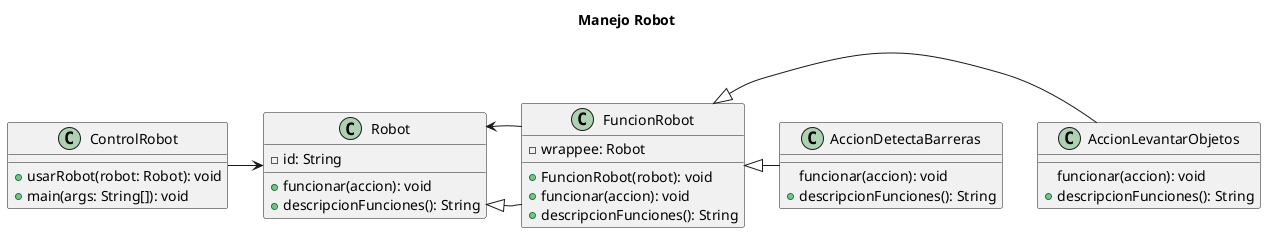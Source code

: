 @startuml Robotcito
title Manejo Robot

class ControlRobot {
    +usarRobot(robot: Robot): void
    +main(args: String[]): void
}

class Robot {
    -id: String
    +funcionar(accion): void
    +descripcionFunciones(): String
}

class FuncionRobot {
    -wrappee: Robot
    +FuncionRobot(robot): void
    +funcionar(accion): void
    +descripcionFunciones(): String
}

class AccionLevantarObjetos {
    funcionar(accion): void
    +descripcionFunciones(): String
}

class AccionDetectaBarreras {
    funcionar(accion): void
    +descripcionFunciones(): String
}

ControlRobot -> Robot
Robot <|- FuncionRobot
Robot <- FuncionRobot

FuncionRobot <|- AccionLevantarObjetos
FuncionRobot <|- AccionDetectaBarreras

@enduml
